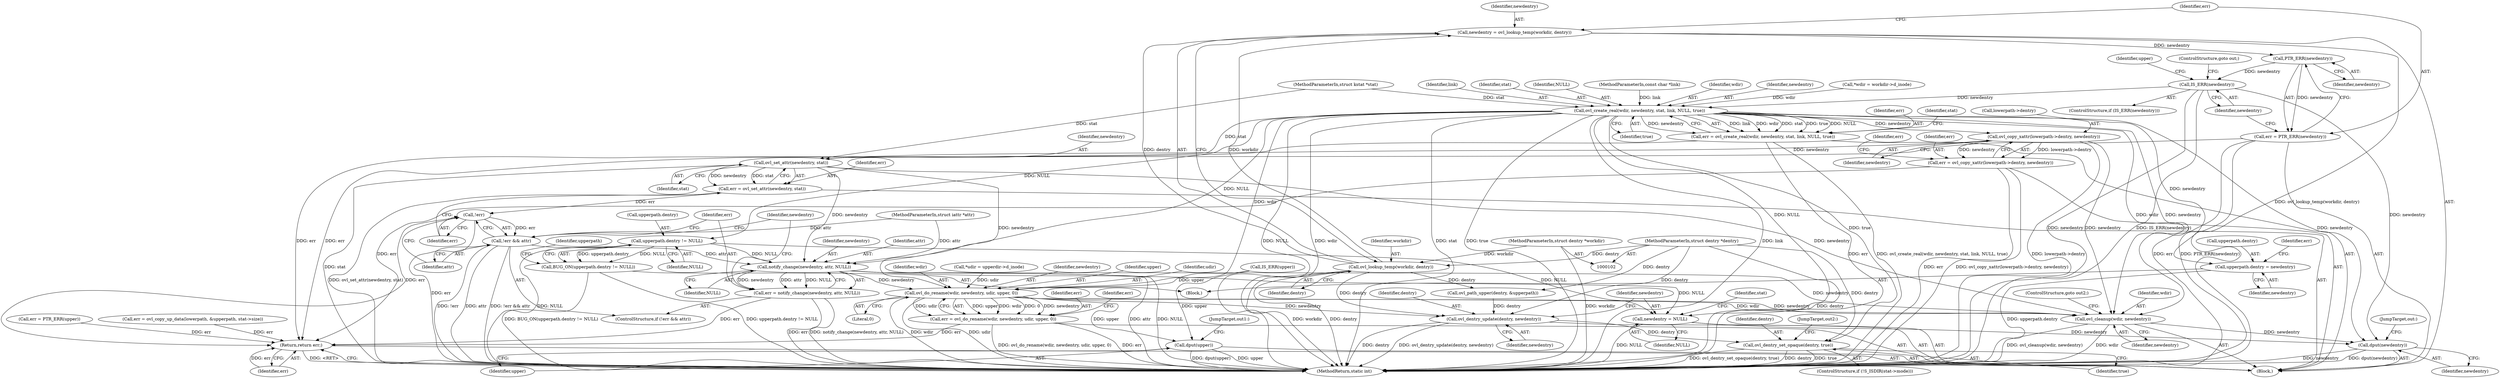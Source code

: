 digraph "0_linux_ab79efab0a0ba01a74df782eb7fa44b044dae8b5@pointer" {
"1000145" [label="(Call,PTR_ERR(newdentry))"];
"1000138" [label="(Call,newdentry = ovl_lookup_temp(workdir, dentry))"];
"1000140" [label="(Call,ovl_lookup_temp(workdir, dentry))"];
"1000103" [label="(MethodParameterIn,struct dentry *workdir)"];
"1000105" [label="(MethodParameterIn,struct dentry *dentry)"];
"1000143" [label="(Call,err = PTR_ERR(newdentry))"];
"1000305" [label="(Return,return err;)"];
"1000148" [label="(Call,IS_ERR(newdentry))"];
"1000180" [label="(Call,ovl_create_real(wdir, newdentry, stat, link, NULL, true))"];
"1000178" [label="(Call,err = ovl_create_real(wdir, newdentry, stat, link, NULL, true))"];
"1000207" [label="(Call,upperpath.dentry != NULL)"];
"1000206" [label="(Call,BUG_ON(upperpath.dentry != NULL))"];
"1000258" [label="(Call,notify_change(newdentry, attr, NULL))"];
"1000256" [label="(Call,err = notify_change(newdentry, attr, NULL))"];
"1000274" [label="(Call,ovl_do_rename(wdir, newdentry, udir, upper, 0))"];
"1000272" [label="(Call,err = ovl_do_rename(wdir, newdentry, udir, upper, 0))"];
"1000283" [label="(Call,ovl_dentry_update(dentry, newdentry))"];
"1000295" [label="(Call,ovl_dentry_set_opaque(dentry, true))"];
"1000299" [label="(Call,dput(upper))"];
"1000308" [label="(Call,ovl_cleanup(wdir, newdentry))"];
"1000302" [label="(Call,dput(newdentry))"];
"1000286" [label="(Call,newdentry = NULL)"];
"1000212" [label="(Call,upperpath.dentry = newdentry)"];
"1000231" [label="(Call,ovl_copy_xattr(lowerpath->dentry, newdentry))"];
"1000229" [label="(Call,err = ovl_copy_xattr(lowerpath->dentry, newdentry))"];
"1000248" [label="(Call,ovl_set_attr(newdentry, stat))"];
"1000246" [label="(Call,err = ovl_set_attr(newdentry, stat))"];
"1000253" [label="(Call,!err)"];
"1000252" [label="(Call,!err && attr)"];
"1000202" [label="(Call,ovl_path_upper(dentry, &upperpath))"];
"1000182" [label="(Identifier,newdentry)"];
"1000208" [label="(Call,upperpath.dentry)"];
"1000250" [label="(Identifier,stat)"];
"1000277" [label="(Identifier,udir)"];
"1000212" [label="(Call,upperpath.dentry = newdentry)"];
"1000288" [label="(Identifier,NULL)"];
"1000112" [label="(Call,*wdir = workdir->d_inode)"];
"1000276" [label="(Identifier,newdentry)"];
"1000278" [label="(Identifier,upper)"];
"1000303" [label="(Identifier,newdentry)"];
"1000216" [label="(Identifier,newdentry)"];
"1000257" [label="(Identifier,err)"];
"1000152" [label="(Identifier,upper)"];
"1000308" [label="(Call,ovl_cleanup(wdir, newdentry))"];
"1000260" [label="(Identifier,attr)"];
"1000211" [label="(Identifier,NULL)"];
"1000300" [label="(Identifier,upper)"];
"1000309" [label="(Identifier,wdir)"];
"1000253" [label="(Call,!err)"];
"1000165" [label="(Call,err = PTR_ERR(upper))"];
"1000105" [label="(MethodParameterIn,struct dentry *dentry)"];
"1000249" [label="(Identifier,newdentry)"];
"1000217" [label="(Call,err = ovl_copy_up_data(lowerpath, &upperpath, stat->size))"];
"1000143" [label="(Call,err = PTR_ERR(newdentry))"];
"1000108" [label="(MethodParameterIn,struct iattr *attr)"];
"1000285" [label="(Identifier,newdentry)"];
"1000170" [label="(Call,IS_ERR(upper))"];
"1000251" [label="(ControlStructure,if (!err && attr))"];
"1000311" [label="(ControlStructure,goto out2;)"];
"1000232" [label="(Call,lowerpath->dentry)"];
"1000107" [label="(MethodParameterIn,struct kstat *stat)"];
"1000305" [label="(Return,return err;)"];
"1000184" [label="(Identifier,link)"];
"1000214" [label="(Identifier,upperpath)"];
"1000189" [label="(Identifier,stat)"];
"1000261" [label="(Identifier,NULL)"];
"1000275" [label="(Identifier,wdir)"];
"1000299" [label="(Call,dput(upper))"];
"1000306" [label="(Identifier,err)"];
"1000266" [label="(Identifier,newdentry)"];
"1000231" [label="(Call,ovl_copy_xattr(lowerpath->dentry, newdentry))"];
"1000248" [label="(Call,ovl_set_attr(newdentry, stat))"];
"1000140" [label="(Call,ovl_lookup_temp(workdir, dentry))"];
"1000149" [label="(Identifier,newdentry)"];
"1000144" [label="(Identifier,err)"];
"1000150" [label="(ControlStructure,goto out;)"];
"1000146" [label="(Identifier,newdentry)"];
"1000310" [label="(Identifier,newdentry)"];
"1000286" [label="(Call,newdentry = NULL)"];
"1000258" [label="(Call,notify_change(newdentry, attr, NULL))"];
"1000138" [label="(Call,newdentry = ovl_lookup_temp(workdir, dentry))"];
"1000179" [label="(Identifier,err)"];
"1000246" [label="(Call,err = ovl_set_attr(newdentry, stat))"];
"1000142" [label="(Identifier,dentry)"];
"1000147" [label="(ControlStructure,if (IS_ERR(newdentry)))"];
"1000207" [label="(Call,upperpath.dentry != NULL)"];
"1000252" [label="(Call,!err && attr)"];
"1000281" [label="(Identifier,err)"];
"1000289" [label="(ControlStructure,if (!S_ISDIR(stat->mode)))"];
"1000256" [label="(Call,err = notify_change(newdentry, attr, NULL))"];
"1000118" [label="(Call,*udir = upperdir->d_inode)"];
"1000293" [label="(Identifier,stat)"];
"1000279" [label="(Literal,0)"];
"1000287" [label="(Identifier,newdentry)"];
"1000139" [label="(Identifier,newdentry)"];
"1000296" [label="(Identifier,dentry)"];
"1000230" [label="(Identifier,err)"];
"1000183" [label="(Identifier,stat)"];
"1000295" [label="(Call,ovl_dentry_set_opaque(dentry, true))"];
"1000200" [label="(Block,)"];
"1000206" [label="(Call,BUG_ON(upperpath.dentry != NULL))"];
"1000312" [label="(MethodReturn,static int)"];
"1000185" [label="(Identifier,NULL)"];
"1000298" [label="(JumpTarget,out2:)"];
"1000148" [label="(Call,IS_ERR(newdentry))"];
"1000259" [label="(Identifier,newdentry)"];
"1000274" [label="(Call,ovl_do_rename(wdir, newdentry, udir, upper, 0))"];
"1000284" [label="(Identifier,dentry)"];
"1000110" [label="(Block,)"];
"1000304" [label="(JumpTarget,out:)"];
"1000178" [label="(Call,err = ovl_create_real(wdir, newdentry, stat, link, NULL, true))"];
"1000273" [label="(Identifier,err)"];
"1000283" [label="(Call,ovl_dentry_update(dentry, newdentry))"];
"1000247" [label="(Identifier,err)"];
"1000255" [label="(Identifier,attr)"];
"1000213" [label="(Call,upperpath.dentry)"];
"1000235" [label="(Identifier,newdentry)"];
"1000218" [label="(Identifier,err)"];
"1000297" [label="(Identifier,true)"];
"1000109" [label="(MethodParameterIn,const char *link)"];
"1000302" [label="(Call,dput(newdentry))"];
"1000254" [label="(Identifier,err)"];
"1000141" [label="(Identifier,workdir)"];
"1000301" [label="(JumpTarget,out1:)"];
"1000237" [label="(Identifier,err)"];
"1000272" [label="(Call,err = ovl_do_rename(wdir, newdentry, udir, upper, 0))"];
"1000145" [label="(Call,PTR_ERR(newdentry))"];
"1000103" [label="(MethodParameterIn,struct dentry *workdir)"];
"1000180" [label="(Call,ovl_create_real(wdir, newdentry, stat, link, NULL, true))"];
"1000229" [label="(Call,err = ovl_copy_xattr(lowerpath->dentry, newdentry))"];
"1000181" [label="(Identifier,wdir)"];
"1000186" [label="(Identifier,true)"];
"1000145" -> "1000143"  [label="AST: "];
"1000145" -> "1000146"  [label="CFG: "];
"1000146" -> "1000145"  [label="AST: "];
"1000143" -> "1000145"  [label="CFG: "];
"1000145" -> "1000143"  [label="DDG: newdentry"];
"1000138" -> "1000145"  [label="DDG: newdentry"];
"1000145" -> "1000148"  [label="DDG: newdentry"];
"1000138" -> "1000110"  [label="AST: "];
"1000138" -> "1000140"  [label="CFG: "];
"1000139" -> "1000138"  [label="AST: "];
"1000140" -> "1000138"  [label="AST: "];
"1000144" -> "1000138"  [label="CFG: "];
"1000138" -> "1000312"  [label="DDG: ovl_lookup_temp(workdir, dentry)"];
"1000140" -> "1000138"  [label="DDG: workdir"];
"1000140" -> "1000138"  [label="DDG: dentry"];
"1000140" -> "1000142"  [label="CFG: "];
"1000141" -> "1000140"  [label="AST: "];
"1000142" -> "1000140"  [label="AST: "];
"1000140" -> "1000312"  [label="DDG: dentry"];
"1000140" -> "1000312"  [label="DDG: workdir"];
"1000103" -> "1000140"  [label="DDG: workdir"];
"1000105" -> "1000140"  [label="DDG: dentry"];
"1000140" -> "1000202"  [label="DDG: dentry"];
"1000140" -> "1000283"  [label="DDG: dentry"];
"1000103" -> "1000102"  [label="AST: "];
"1000103" -> "1000312"  [label="DDG: workdir"];
"1000105" -> "1000102"  [label="AST: "];
"1000105" -> "1000312"  [label="DDG: dentry"];
"1000105" -> "1000202"  [label="DDG: dentry"];
"1000105" -> "1000283"  [label="DDG: dentry"];
"1000105" -> "1000295"  [label="DDG: dentry"];
"1000143" -> "1000110"  [label="AST: "];
"1000144" -> "1000143"  [label="AST: "];
"1000149" -> "1000143"  [label="CFG: "];
"1000143" -> "1000312"  [label="DDG: err"];
"1000143" -> "1000312"  [label="DDG: PTR_ERR(newdentry)"];
"1000143" -> "1000305"  [label="DDG: err"];
"1000305" -> "1000110"  [label="AST: "];
"1000305" -> "1000306"  [label="CFG: "];
"1000306" -> "1000305"  [label="AST: "];
"1000312" -> "1000305"  [label="CFG: "];
"1000305" -> "1000312"  [label="DDG: <RET>"];
"1000306" -> "1000305"  [label="DDG: err"];
"1000178" -> "1000305"  [label="DDG: err"];
"1000253" -> "1000305"  [label="DDG: err"];
"1000165" -> "1000305"  [label="DDG: err"];
"1000217" -> "1000305"  [label="DDG: err"];
"1000272" -> "1000305"  [label="DDG: err"];
"1000229" -> "1000305"  [label="DDG: err"];
"1000256" -> "1000305"  [label="DDG: err"];
"1000148" -> "1000147"  [label="AST: "];
"1000148" -> "1000149"  [label="CFG: "];
"1000149" -> "1000148"  [label="AST: "];
"1000150" -> "1000148"  [label="CFG: "];
"1000152" -> "1000148"  [label="CFG: "];
"1000148" -> "1000312"  [label="DDG: newdentry"];
"1000148" -> "1000312"  [label="DDG: IS_ERR(newdentry)"];
"1000148" -> "1000180"  [label="DDG: newdentry"];
"1000148" -> "1000302"  [label="DDG: newdentry"];
"1000180" -> "1000178"  [label="AST: "];
"1000180" -> "1000186"  [label="CFG: "];
"1000181" -> "1000180"  [label="AST: "];
"1000182" -> "1000180"  [label="AST: "];
"1000183" -> "1000180"  [label="AST: "];
"1000184" -> "1000180"  [label="AST: "];
"1000185" -> "1000180"  [label="AST: "];
"1000186" -> "1000180"  [label="AST: "];
"1000178" -> "1000180"  [label="CFG: "];
"1000180" -> "1000312"  [label="DDG: NULL"];
"1000180" -> "1000312"  [label="DDG: wdir"];
"1000180" -> "1000312"  [label="DDG: stat"];
"1000180" -> "1000312"  [label="DDG: true"];
"1000180" -> "1000312"  [label="DDG: link"];
"1000180" -> "1000178"  [label="DDG: link"];
"1000180" -> "1000178"  [label="DDG: wdir"];
"1000180" -> "1000178"  [label="DDG: stat"];
"1000180" -> "1000178"  [label="DDG: true"];
"1000180" -> "1000178"  [label="DDG: NULL"];
"1000180" -> "1000178"  [label="DDG: newdentry"];
"1000112" -> "1000180"  [label="DDG: wdir"];
"1000107" -> "1000180"  [label="DDG: stat"];
"1000109" -> "1000180"  [label="DDG: link"];
"1000180" -> "1000207"  [label="DDG: NULL"];
"1000180" -> "1000212"  [label="DDG: newdentry"];
"1000180" -> "1000231"  [label="DDG: newdentry"];
"1000180" -> "1000248"  [label="DDG: stat"];
"1000180" -> "1000258"  [label="DDG: NULL"];
"1000180" -> "1000274"  [label="DDG: wdir"];
"1000180" -> "1000286"  [label="DDG: NULL"];
"1000180" -> "1000295"  [label="DDG: true"];
"1000180" -> "1000302"  [label="DDG: newdentry"];
"1000180" -> "1000308"  [label="DDG: wdir"];
"1000180" -> "1000308"  [label="DDG: newdentry"];
"1000178" -> "1000110"  [label="AST: "];
"1000179" -> "1000178"  [label="AST: "];
"1000189" -> "1000178"  [label="CFG: "];
"1000178" -> "1000312"  [label="DDG: err"];
"1000178" -> "1000312"  [label="DDG: ovl_create_real(wdir, newdentry, stat, link, NULL, true)"];
"1000207" -> "1000206"  [label="AST: "];
"1000207" -> "1000211"  [label="CFG: "];
"1000208" -> "1000207"  [label="AST: "];
"1000211" -> "1000207"  [label="AST: "];
"1000206" -> "1000207"  [label="CFG: "];
"1000207" -> "1000312"  [label="DDG: NULL"];
"1000207" -> "1000206"  [label="DDG: upperpath.dentry"];
"1000207" -> "1000206"  [label="DDG: NULL"];
"1000207" -> "1000258"  [label="DDG: NULL"];
"1000207" -> "1000286"  [label="DDG: NULL"];
"1000206" -> "1000200"  [label="AST: "];
"1000214" -> "1000206"  [label="CFG: "];
"1000206" -> "1000312"  [label="DDG: BUG_ON(upperpath.dentry != NULL)"];
"1000206" -> "1000312"  [label="DDG: upperpath.dentry != NULL"];
"1000258" -> "1000256"  [label="AST: "];
"1000258" -> "1000261"  [label="CFG: "];
"1000259" -> "1000258"  [label="AST: "];
"1000260" -> "1000258"  [label="AST: "];
"1000261" -> "1000258"  [label="AST: "];
"1000256" -> "1000258"  [label="CFG: "];
"1000258" -> "1000312"  [label="DDG: attr"];
"1000258" -> "1000312"  [label="DDG: NULL"];
"1000258" -> "1000256"  [label="DDG: newdentry"];
"1000258" -> "1000256"  [label="DDG: attr"];
"1000258" -> "1000256"  [label="DDG: NULL"];
"1000248" -> "1000258"  [label="DDG: newdentry"];
"1000252" -> "1000258"  [label="DDG: attr"];
"1000108" -> "1000258"  [label="DDG: attr"];
"1000258" -> "1000274"  [label="DDG: newdentry"];
"1000258" -> "1000286"  [label="DDG: NULL"];
"1000258" -> "1000308"  [label="DDG: newdentry"];
"1000256" -> "1000251"  [label="AST: "];
"1000257" -> "1000256"  [label="AST: "];
"1000266" -> "1000256"  [label="CFG: "];
"1000256" -> "1000312"  [label="DDG: notify_change(newdentry, attr, NULL)"];
"1000256" -> "1000312"  [label="DDG: err"];
"1000274" -> "1000272"  [label="AST: "];
"1000274" -> "1000279"  [label="CFG: "];
"1000275" -> "1000274"  [label="AST: "];
"1000276" -> "1000274"  [label="AST: "];
"1000277" -> "1000274"  [label="AST: "];
"1000278" -> "1000274"  [label="AST: "];
"1000279" -> "1000274"  [label="AST: "];
"1000272" -> "1000274"  [label="CFG: "];
"1000274" -> "1000312"  [label="DDG: wdir"];
"1000274" -> "1000312"  [label="DDG: udir"];
"1000274" -> "1000272"  [label="DDG: upper"];
"1000274" -> "1000272"  [label="DDG: wdir"];
"1000274" -> "1000272"  [label="DDG: 0"];
"1000274" -> "1000272"  [label="DDG: newdentry"];
"1000274" -> "1000272"  [label="DDG: udir"];
"1000248" -> "1000274"  [label="DDG: newdentry"];
"1000118" -> "1000274"  [label="DDG: udir"];
"1000170" -> "1000274"  [label="DDG: upper"];
"1000274" -> "1000283"  [label="DDG: newdentry"];
"1000274" -> "1000299"  [label="DDG: upper"];
"1000274" -> "1000308"  [label="DDG: wdir"];
"1000274" -> "1000308"  [label="DDG: newdentry"];
"1000272" -> "1000110"  [label="AST: "];
"1000273" -> "1000272"  [label="AST: "];
"1000281" -> "1000272"  [label="CFG: "];
"1000272" -> "1000312"  [label="DDG: ovl_do_rename(wdir, newdentry, udir, upper, 0)"];
"1000272" -> "1000312"  [label="DDG: err"];
"1000283" -> "1000110"  [label="AST: "];
"1000283" -> "1000285"  [label="CFG: "];
"1000284" -> "1000283"  [label="AST: "];
"1000285" -> "1000283"  [label="AST: "];
"1000287" -> "1000283"  [label="CFG: "];
"1000283" -> "1000312"  [label="DDG: dentry"];
"1000283" -> "1000312"  [label="DDG: ovl_dentry_update(dentry, newdentry)"];
"1000202" -> "1000283"  [label="DDG: dentry"];
"1000283" -> "1000295"  [label="DDG: dentry"];
"1000295" -> "1000289"  [label="AST: "];
"1000295" -> "1000297"  [label="CFG: "];
"1000296" -> "1000295"  [label="AST: "];
"1000297" -> "1000295"  [label="AST: "];
"1000298" -> "1000295"  [label="CFG: "];
"1000295" -> "1000312"  [label="DDG: dentry"];
"1000295" -> "1000312"  [label="DDG: true"];
"1000295" -> "1000312"  [label="DDG: ovl_dentry_set_opaque(dentry, true)"];
"1000299" -> "1000110"  [label="AST: "];
"1000299" -> "1000300"  [label="CFG: "];
"1000300" -> "1000299"  [label="AST: "];
"1000301" -> "1000299"  [label="CFG: "];
"1000299" -> "1000312"  [label="DDG: dput(upper)"];
"1000299" -> "1000312"  [label="DDG: upper"];
"1000170" -> "1000299"  [label="DDG: upper"];
"1000308" -> "1000110"  [label="AST: "];
"1000308" -> "1000310"  [label="CFG: "];
"1000309" -> "1000308"  [label="AST: "];
"1000310" -> "1000308"  [label="AST: "];
"1000311" -> "1000308"  [label="CFG: "];
"1000308" -> "1000312"  [label="DDG: wdir"];
"1000308" -> "1000312"  [label="DDG: ovl_cleanup(wdir, newdentry)"];
"1000308" -> "1000302"  [label="DDG: newdentry"];
"1000231" -> "1000308"  [label="DDG: newdentry"];
"1000248" -> "1000308"  [label="DDG: newdentry"];
"1000302" -> "1000110"  [label="AST: "];
"1000302" -> "1000303"  [label="CFG: "];
"1000303" -> "1000302"  [label="AST: "];
"1000304" -> "1000302"  [label="CFG: "];
"1000302" -> "1000312"  [label="DDG: newdentry"];
"1000302" -> "1000312"  [label="DDG: dput(newdentry)"];
"1000286" -> "1000302"  [label="DDG: newdentry"];
"1000286" -> "1000110"  [label="AST: "];
"1000286" -> "1000288"  [label="CFG: "];
"1000287" -> "1000286"  [label="AST: "];
"1000288" -> "1000286"  [label="AST: "];
"1000293" -> "1000286"  [label="CFG: "];
"1000286" -> "1000312"  [label="DDG: NULL"];
"1000212" -> "1000200"  [label="AST: "];
"1000212" -> "1000216"  [label="CFG: "];
"1000213" -> "1000212"  [label="AST: "];
"1000216" -> "1000212"  [label="AST: "];
"1000218" -> "1000212"  [label="CFG: "];
"1000212" -> "1000312"  [label="DDG: upperpath.dentry"];
"1000231" -> "1000229"  [label="AST: "];
"1000231" -> "1000235"  [label="CFG: "];
"1000232" -> "1000231"  [label="AST: "];
"1000235" -> "1000231"  [label="AST: "];
"1000229" -> "1000231"  [label="CFG: "];
"1000231" -> "1000312"  [label="DDG: lowerpath->dentry"];
"1000231" -> "1000229"  [label="DDG: lowerpath->dentry"];
"1000231" -> "1000229"  [label="DDG: newdentry"];
"1000231" -> "1000248"  [label="DDG: newdentry"];
"1000229" -> "1000110"  [label="AST: "];
"1000230" -> "1000229"  [label="AST: "];
"1000237" -> "1000229"  [label="CFG: "];
"1000229" -> "1000312"  [label="DDG: ovl_copy_xattr(lowerpath->dentry, newdentry)"];
"1000229" -> "1000312"  [label="DDG: err"];
"1000248" -> "1000246"  [label="AST: "];
"1000248" -> "1000250"  [label="CFG: "];
"1000249" -> "1000248"  [label="AST: "];
"1000250" -> "1000248"  [label="AST: "];
"1000246" -> "1000248"  [label="CFG: "];
"1000248" -> "1000312"  [label="DDG: stat"];
"1000248" -> "1000246"  [label="DDG: newdentry"];
"1000248" -> "1000246"  [label="DDG: stat"];
"1000107" -> "1000248"  [label="DDG: stat"];
"1000246" -> "1000110"  [label="AST: "];
"1000247" -> "1000246"  [label="AST: "];
"1000254" -> "1000246"  [label="CFG: "];
"1000246" -> "1000312"  [label="DDG: ovl_set_attr(newdentry, stat)"];
"1000246" -> "1000253"  [label="DDG: err"];
"1000253" -> "1000252"  [label="AST: "];
"1000253" -> "1000254"  [label="CFG: "];
"1000254" -> "1000253"  [label="AST: "];
"1000255" -> "1000253"  [label="CFG: "];
"1000252" -> "1000253"  [label="CFG: "];
"1000253" -> "1000312"  [label="DDG: err"];
"1000253" -> "1000252"  [label="DDG: err"];
"1000252" -> "1000251"  [label="AST: "];
"1000252" -> "1000255"  [label="CFG: "];
"1000255" -> "1000252"  [label="AST: "];
"1000257" -> "1000252"  [label="CFG: "];
"1000266" -> "1000252"  [label="CFG: "];
"1000252" -> "1000312"  [label="DDG: !err"];
"1000252" -> "1000312"  [label="DDG: attr"];
"1000252" -> "1000312"  [label="DDG: !err && attr"];
"1000108" -> "1000252"  [label="DDG: attr"];
}
